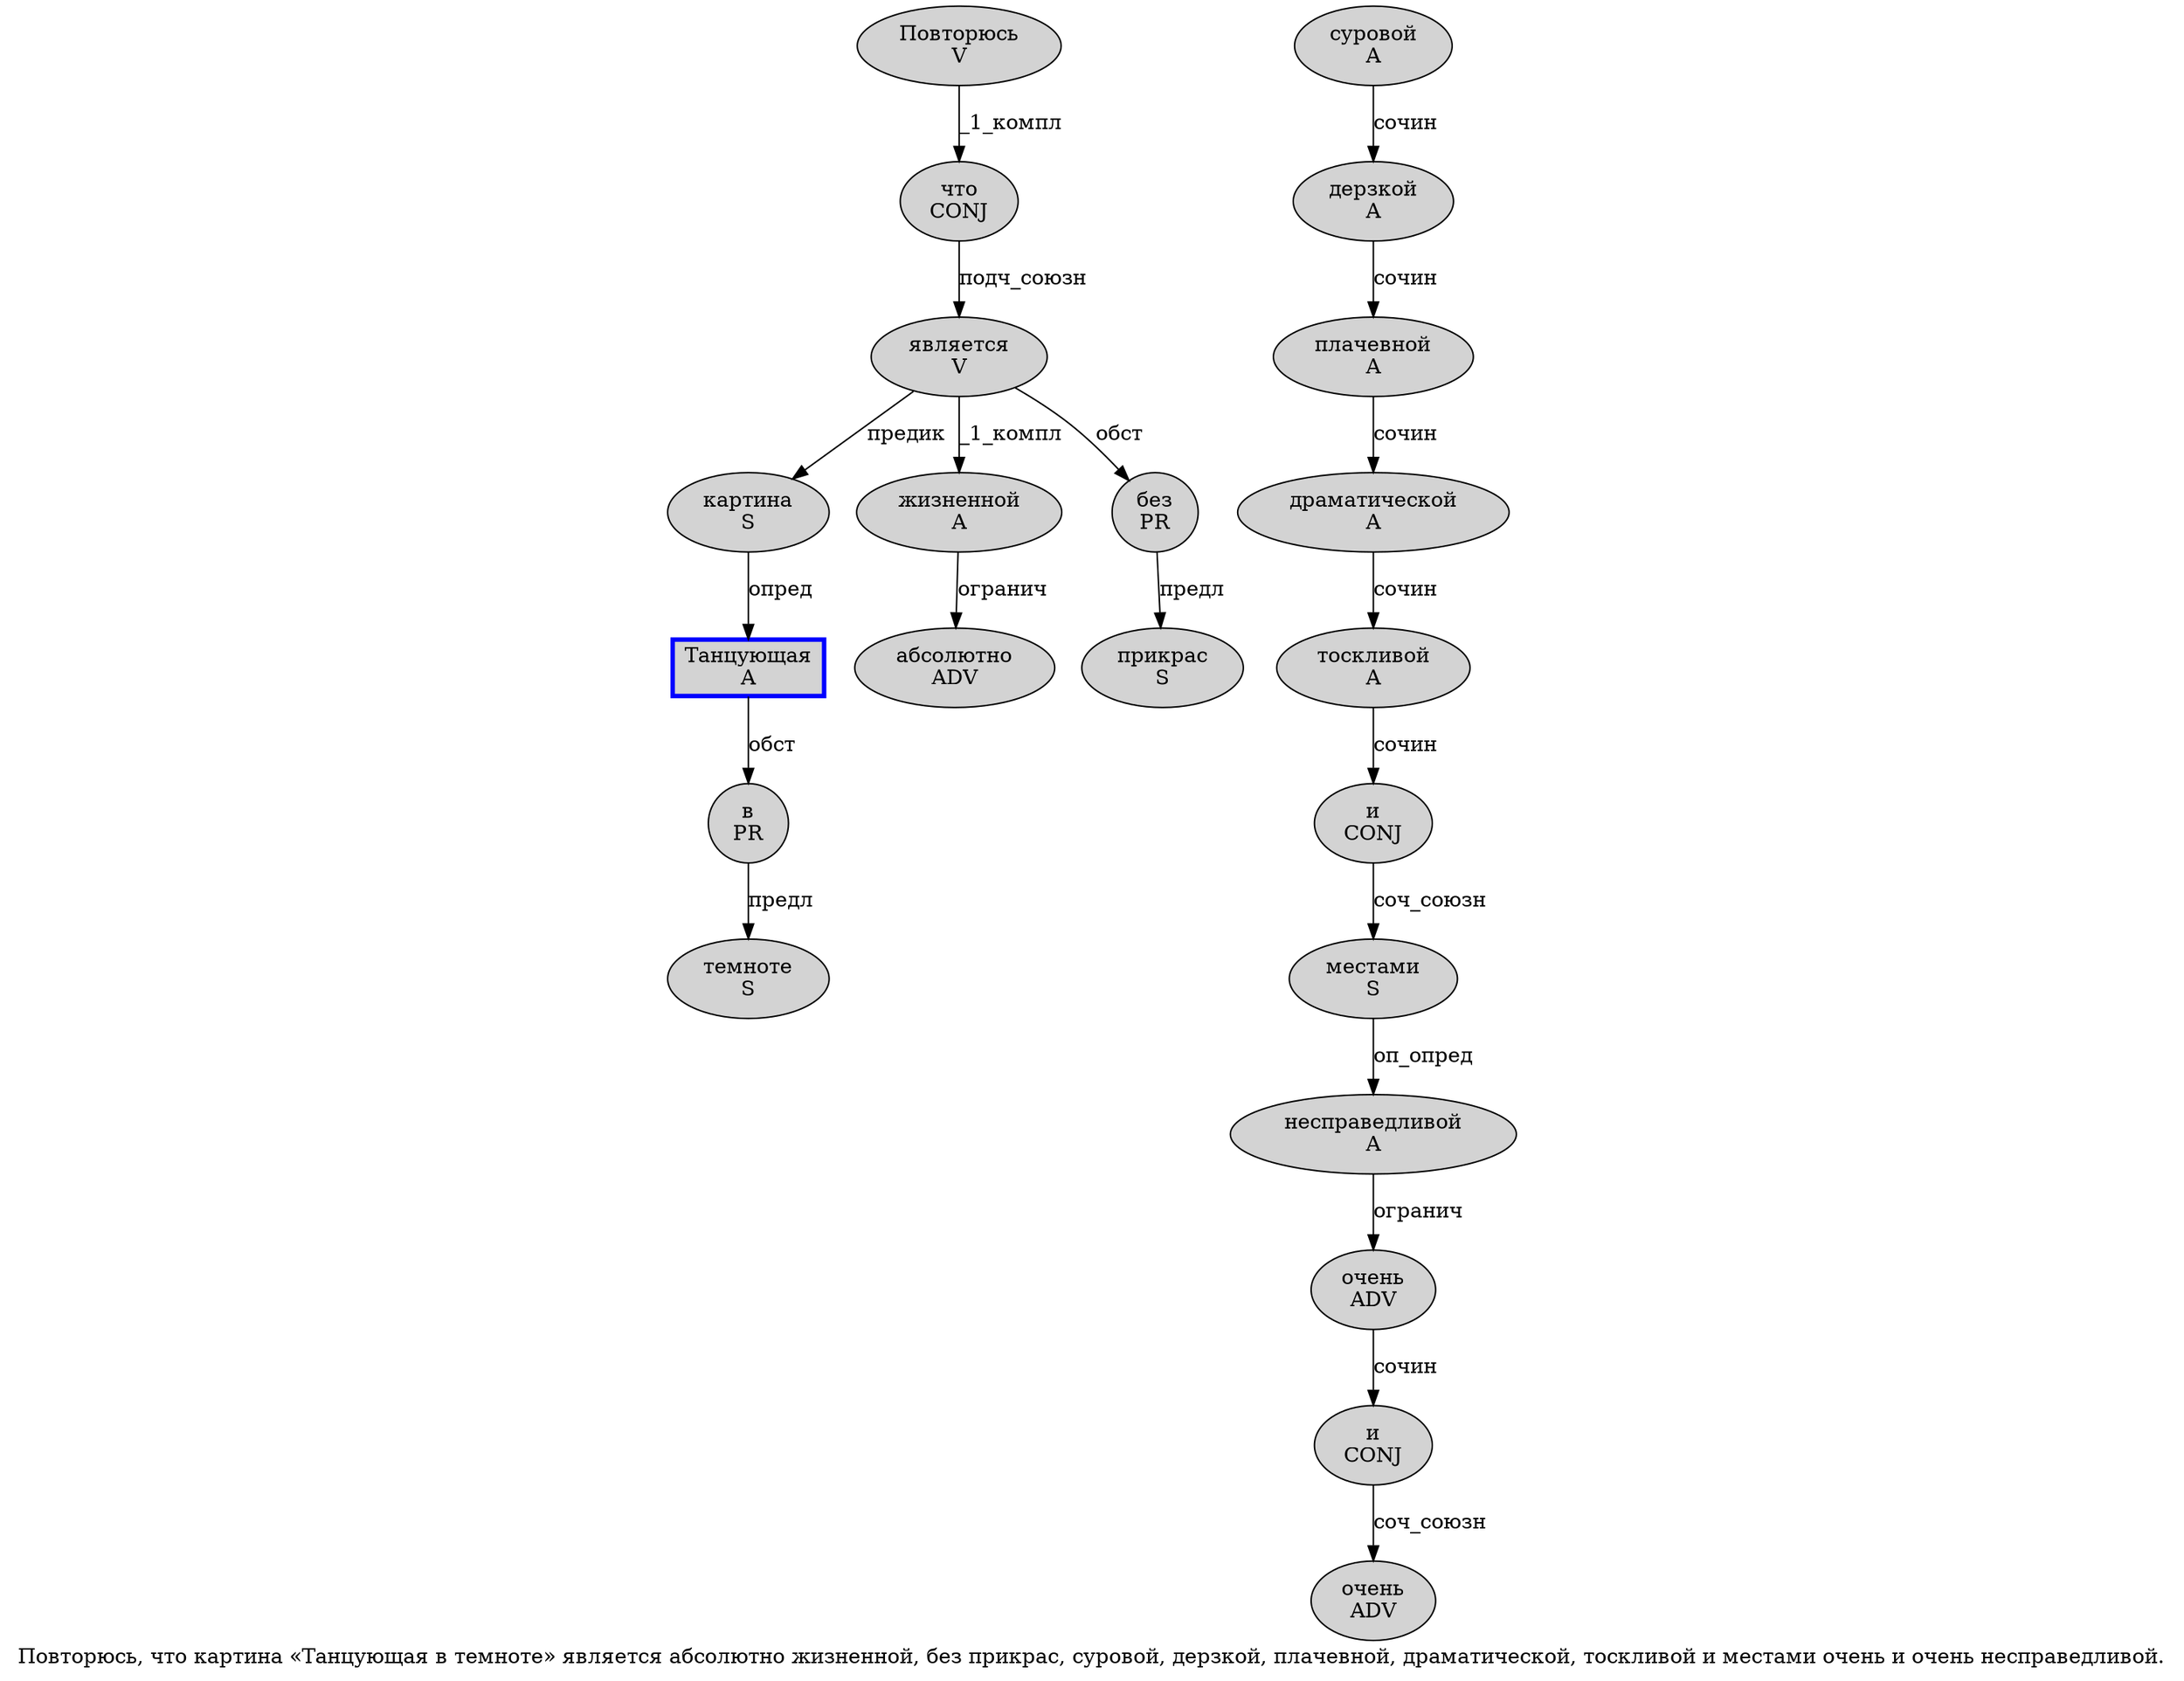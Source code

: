 digraph SENTENCE_1249 {
	graph [label="Повторюсь, что картина «Танцующая в темноте» является абсолютно жизненной, без прикрас, суровой, дерзкой, плачевной, драматической, тоскливой и местами очень и очень несправедливой."]
	node [style=filled]
		0 [label="Повторюсь
V" color="" fillcolor=lightgray penwidth=1 shape=ellipse]
		2 [label="что
CONJ" color="" fillcolor=lightgray penwidth=1 shape=ellipse]
		3 [label="картина
S" color="" fillcolor=lightgray penwidth=1 shape=ellipse]
		5 [label="Танцующая
A" color=blue fillcolor=lightgray penwidth=3 shape=box]
		6 [label="в
PR" color="" fillcolor=lightgray penwidth=1 shape=ellipse]
		7 [label="темноте
S" color="" fillcolor=lightgray penwidth=1 shape=ellipse]
		9 [label="является
V" color="" fillcolor=lightgray penwidth=1 shape=ellipse]
		10 [label="абсолютно
ADV" color="" fillcolor=lightgray penwidth=1 shape=ellipse]
		11 [label="жизненной
A" color="" fillcolor=lightgray penwidth=1 shape=ellipse]
		13 [label="без
PR" color="" fillcolor=lightgray penwidth=1 shape=ellipse]
		14 [label="прикрас
S" color="" fillcolor=lightgray penwidth=1 shape=ellipse]
		16 [label="суровой
A" color="" fillcolor=lightgray penwidth=1 shape=ellipse]
		18 [label="дерзкой
A" color="" fillcolor=lightgray penwidth=1 shape=ellipse]
		20 [label="плачевной
A" color="" fillcolor=lightgray penwidth=1 shape=ellipse]
		22 [label="драматической
A" color="" fillcolor=lightgray penwidth=1 shape=ellipse]
		24 [label="тоскливой
A" color="" fillcolor=lightgray penwidth=1 shape=ellipse]
		25 [label="и
CONJ" color="" fillcolor=lightgray penwidth=1 shape=ellipse]
		26 [label="местами
S" color="" fillcolor=lightgray penwidth=1 shape=ellipse]
		27 [label="очень
ADV" color="" fillcolor=lightgray penwidth=1 shape=ellipse]
		28 [label="и
CONJ" color="" fillcolor=lightgray penwidth=1 shape=ellipse]
		29 [label="очень
ADV" color="" fillcolor=lightgray penwidth=1 shape=ellipse]
		30 [label="несправедливой
A" color="" fillcolor=lightgray penwidth=1 shape=ellipse]
			6 -> 7 [label="предл"]
			3 -> 5 [label="опред"]
			9 -> 3 [label="предик"]
			9 -> 11 [label="_1_компл"]
			9 -> 13 [label="обст"]
			18 -> 20 [label="сочин"]
			24 -> 25 [label="сочин"]
			16 -> 18 [label="сочин"]
			25 -> 26 [label="соч_союзн"]
			13 -> 14 [label="предл"]
			2 -> 9 [label="подч_союзн"]
			30 -> 27 [label="огранич"]
			0 -> 2 [label="_1_компл"]
			20 -> 22 [label="сочин"]
			5 -> 6 [label="обст"]
			27 -> 28 [label="сочин"]
			26 -> 30 [label="оп_опред"]
			28 -> 29 [label="соч_союзн"]
			11 -> 10 [label="огранич"]
			22 -> 24 [label="сочин"]
}